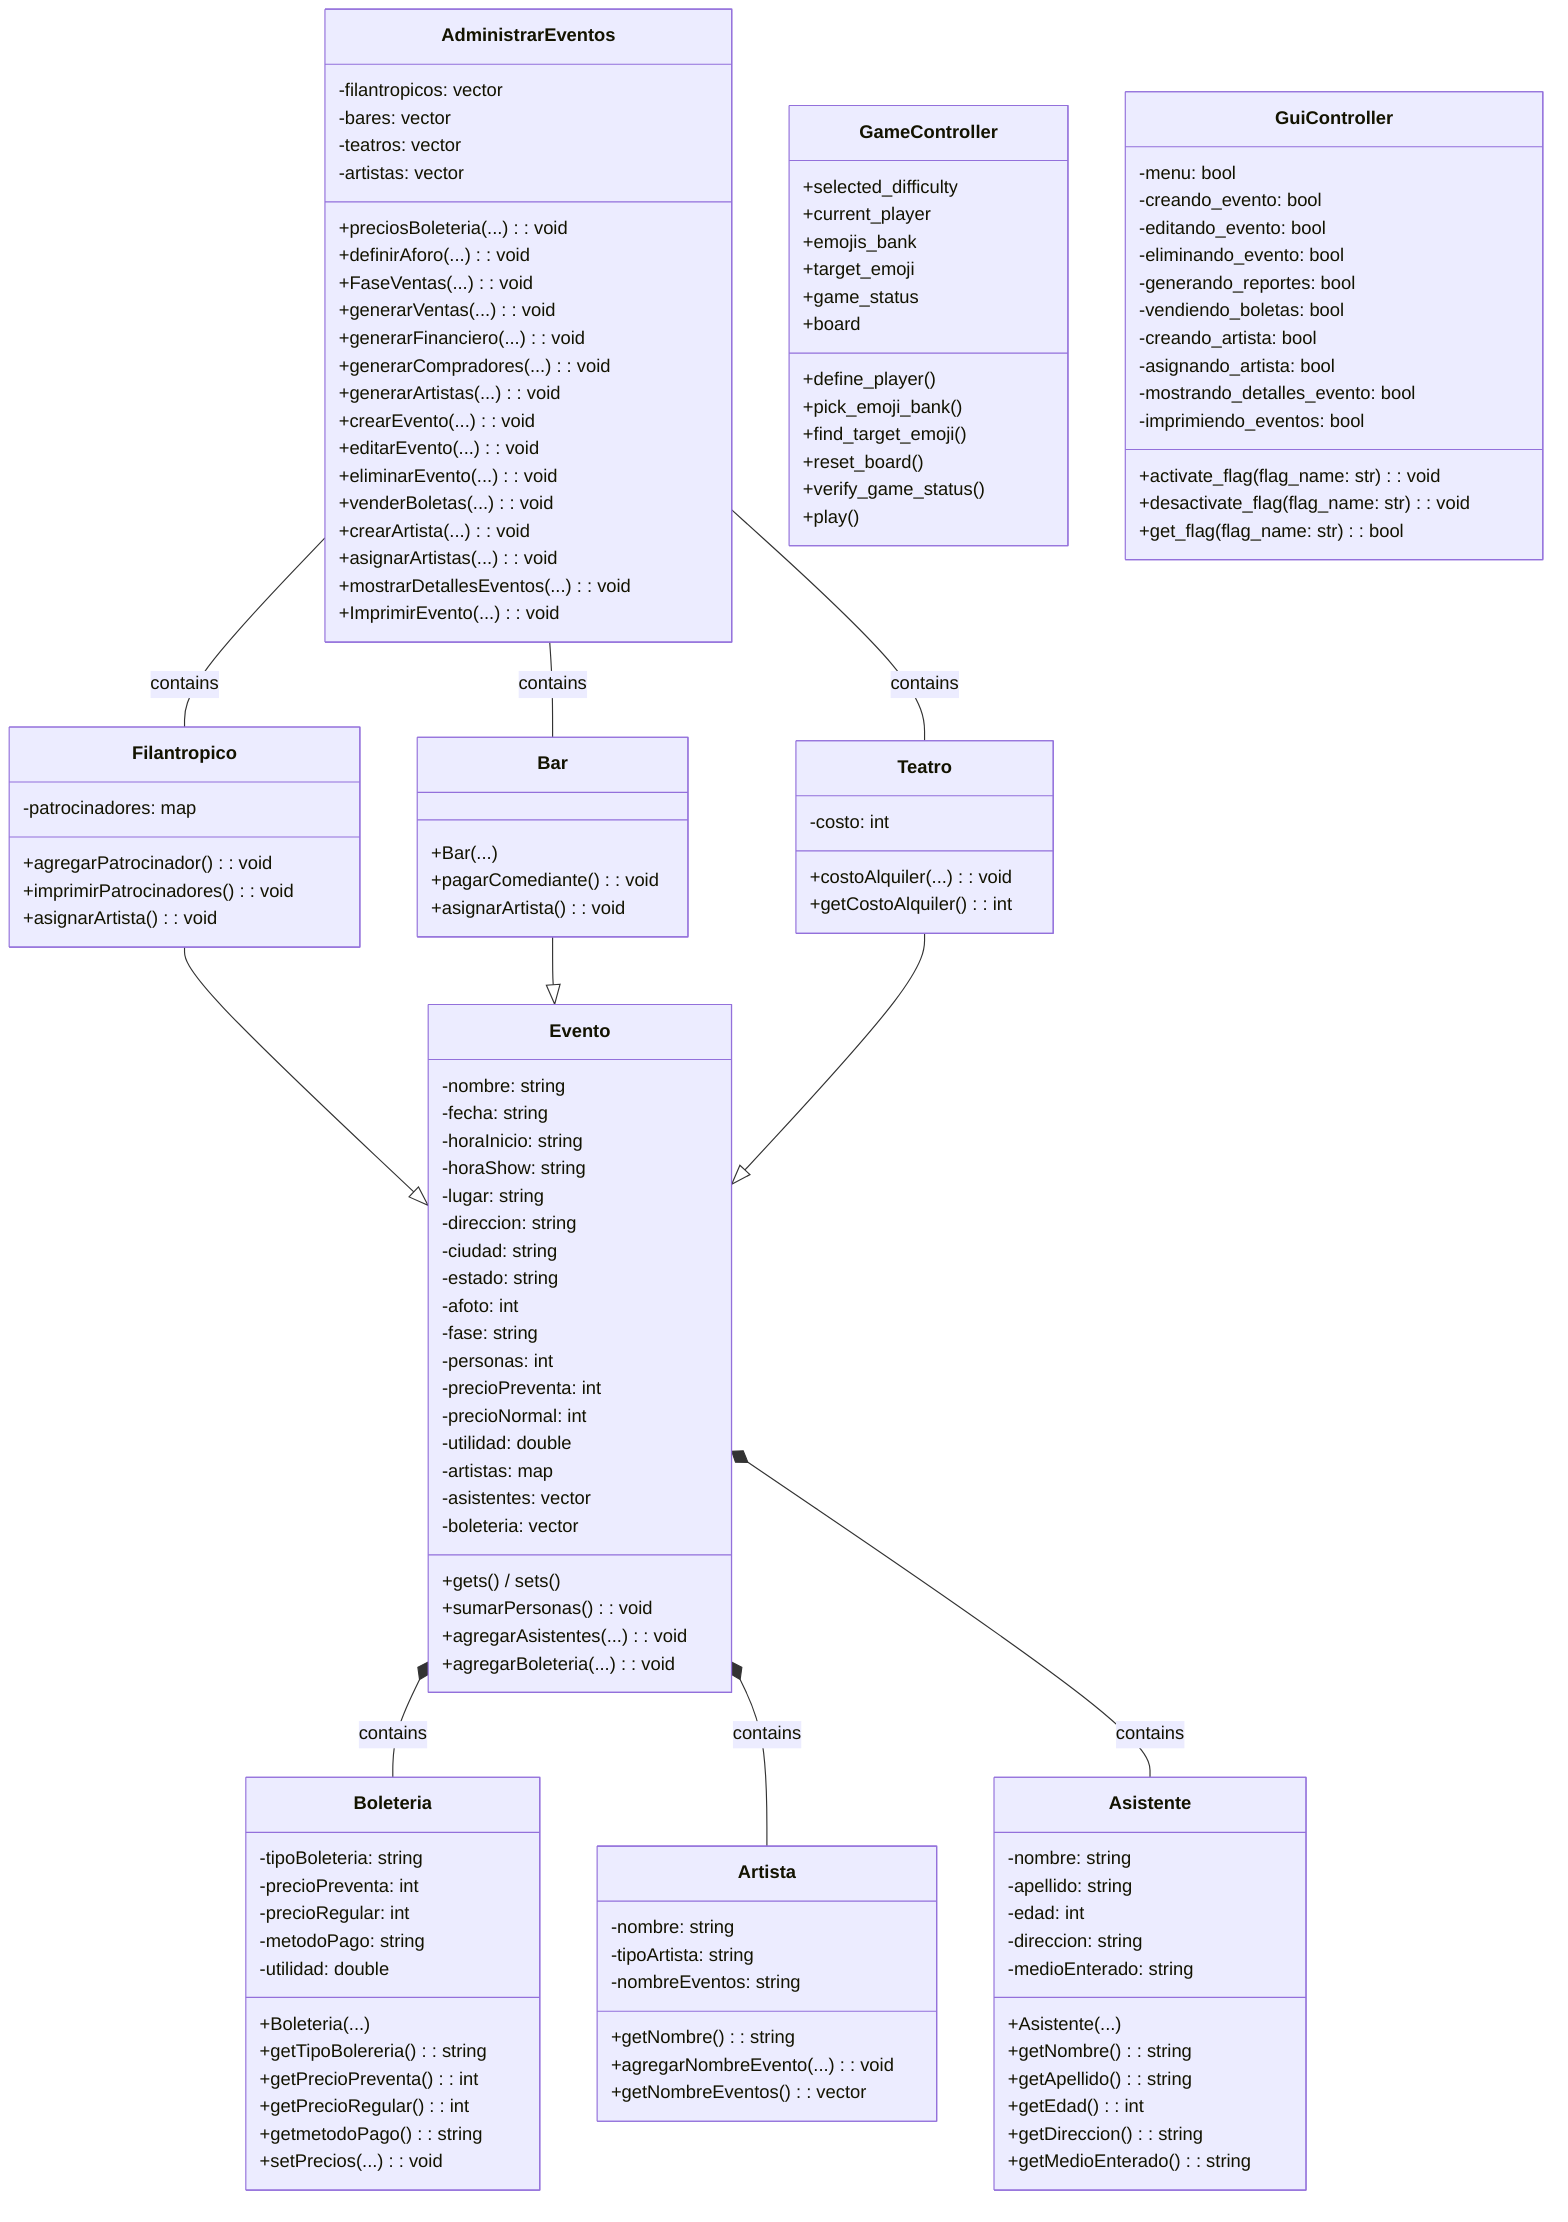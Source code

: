 classDiagram
    class Boleteria {
    -tipoBoleteria: string
    -precioPreventa: int
    -precioRegular: int
    -metodoPago: string
    -utilidad: double

    +Boleteria(...)
    +getTipoBolereria(): string
    +getPrecioPreventa(): int
    +getPrecioRegular(): int
    +getmetodoPago(): string
    +setPrecios(...): void
}

class Artista {
    -nombre: string
    -tipoArtista: string
    -nombreEventos: string 

    +getNombre(): string
    +agregarNombreEvento(...): void
    +getNombreEventos(): vector<string>
}

class Asistente {
    -nombre: string
    -apellido: string
    -edad: int
    -direccion: string
    -medioEnterado: string

    +Asistente(...)
    +getNombre(): string
    +getApellido(): string
    +getEdad(): int
    +getDireccion(): string
    +getMedioEnterado(): string
}

class Evento {
    -nombre: string
    -fecha: string
    -horaInicio: string
    -horaShow: string
    -lugar: string
    -direccion: string
    -ciudad: string
    -estado: string
    -afoto: int
    -fase: string
    -personas: int
    -precioPreventa: int
    -precioNormal: int
    -utilidad: double
    -artistas: map <nombre, Artista*>
    -asistentes: vector <Asistente*>
    -boleteria: vector <Boleteria*>

    +gets() / sets()
    +sumarPersonas(): void
    +agregarAsistentes(...): void
    +agregarBoleteria(...): void
}

class Filantropico  {
    -patrocinadores: map <nombre, valor>

    +agregarPatrocinador(): void
    +imprimirPatrocinadores(): void
    +asignarArtista(): void
}

class Bar {
    +Bar(...)

    +pagarComediante(): void
    +asignarArtista(): void
}

class Teatro {
    -costo: int

    +costoAlquiler(...): void
    +getCostoAlquiler(): int
}

class AdministrarEventos {
    -filantropicos: vector <Filantropico*>
    -bares: vector <Bar*>
    -teatros: vector <Teatro*>
    -artistas: vector <Artistas*>

    +preciosBoleteria(...): void
    +definirAforo(...): void
    +FaseVentas(...): void
    +generarVentas(...): void
    +generarFinanciero(...): void
    +generarCompradores(...): void
    +generarArtistas(...): void
    +crearEvento(...): void
    +editarEvento(...): void
    +eliminarEvento(...): void
    +venderBoletas(...): void
    +crearArtista(...): void
    +asignarArtistas(...): void
    +mostrarDetallesEventos(...): void
    +ImprimirEvento(...): void
}

class GameController {
    +selected_difficulty
    +current_player
    +emojis_bank
    +target_emoji
    +game_status
    +board

    +define_player()
    +pick_emoji_bank()
    +find_target_emoji()
    +reset_board()
    +verify_game_status()
    +play()
}

class GuiController {
    -menu: bool
    -creando_evento: bool
    -editando_evento: bool
    -eliminando_evento: bool
    -generando_reportes: bool
    -vendiendo_boletas: bool
    -creando_artista: bool
    -asignando_artista: bool
    -mostrando_detalles_evento: bool
    -imprimiendo_eventos: bool

    +activate_flag(flag_name: str): void
    +desactivate_flag(flag_name: str): void
    +get_flag(flag_name: str): bool
}

Evento *-- Boleteria : contains
Evento *-- Artista : contains
Evento *-- Asistente : contains
Filantropico --|> Evento
Bar --|> Evento
Teatro --|> Evento
AdministrarEventos -- Filantropico : contains
AdministrarEventos -- Bar : contains
AdministrarEventos -- Teatro : contains
